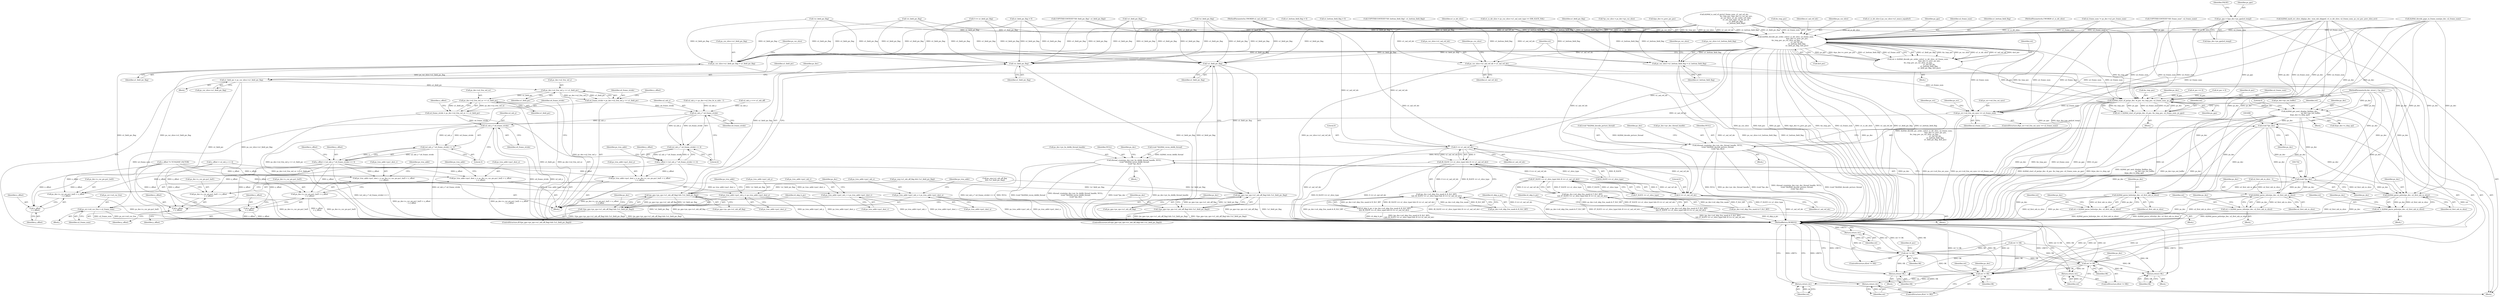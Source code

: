 digraph "0_Android_0b23c81c3dd9ec38f7e6806a3955fed1925541a0_2@array" {
"1000422" [label="(Call,ps_pps = &ps_dec->ps_pps[u4_temp])"];
"1001401" [label="(Call,ih264d_decode_pic_order_cnt(u1_is_idr_slice, u2_frame_num,\n                                           &ps_dec->s_prev_pic_poc,\n &s_tmp_poc, ps_cur_slice, ps_pps,\n                                          u1_nal_ref_idc,\n                                          u1_bottom_field_flag,\n                                          u1_field_pic_flag, &i4_poc))"];
"1001399" [label="(Call,ret = ih264d_decode_pic_order_cnt(u1_is_idr_slice, u2_frame_num,\n                                           &ps_dec->s_prev_pic_poc,\n &s_tmp_poc, ps_cur_slice, ps_pps,\n                                          u1_nal_ref_idc,\n                                          u1_bottom_field_flag,\n                                          u1_field_pic_flag, &i4_poc))"];
"1001418" [label="(Call,ret != OK)"];
"1001421" [label="(Return,return ret;)"];
"1001631" [label="(Call,ret != OK)"];
"1001634" [label="(Return,return ret;)"];
"1001882" [label="(Return,return OK;)"];
"1001899" [label="(Return,return OK;)"];
"1002527" [label="(Call,ret != OK)"];
"1002530" [label="(Return,return ret;)"];
"1002587" [label="(Return,return ret;)"];
"1001489" [label="(Call,ps_cur_slice->u1_field_pic_flag = u1_field_pic_flag)"];
"1001933" [label="(Call,u1_field_pic = ps_cur_slice->u1_field_pic_flag)"];
"1001994" [label="(Call,ps_dec->u2_frm_wd_y << u1_field_pic)"];
"1001992" [label="(Call,u4_frame_stride = ps_dec->u2_frm_wd_y << u1_field_pic)"];
"1002007" [label="(Call,u2_mb_y * u4_frame_stride)"];
"1002006" [label="(Call,(u2_mb_y * u4_frame_stride) << 4)"];
"1002004" [label="(Call,y_offset = (u2_mb_y * u4_frame_stride) << 4)"];
"1002011" [label="(Call,ps_trns_addr->pu1_dest_y = ps_dec->s_cur_pic.pu1_buf1 + x_offset\n + y_offset)"];
"1002070" [label="(Call,ps_trns_addr->pu1_mb_y = ps_trns_addr->pu1_dest_y)"];
"1002015" [label="(Call,ps_dec->s_cur_pic.pu1_buf1 + x_offset\n + y_offset)"];
"1002021" [label="(Call,x_offset\n + y_offset)"];
"1002037" [label="(Call,u2_mb_y * u4_frame_stride)"];
"1002036" [label="(Call,(u2_mb_y * u4_frame_stride) << 3)"];
"1002034" [label="(Call,y_offset = (u2_mb_y * u4_frame_stride) << 3)"];
"1002044" [label="(Call,ps_trns_addr->pu1_dest_u = ps_dec->s_cur_pic.pu1_buf2 + x_offset\n + y_offset)"];
"1002077" [label="(Call,ps_trns_addr->pu1_mb_u = ps_trns_addr->pu1_dest_u)"];
"1002048" [label="(Call,ps_dec->s_cur_pic.pu1_buf2 + x_offset\n + y_offset)"];
"1002054" [label="(Call,x_offset\n + y_offset)"];
"1002057" [label="(Call,ps_trns_addr->pu1_dest_v = ps_dec->s_cur_pic.pu1_buf3 + x_offset\n + y_offset)"];
"1002084" [label="(Call,ps_trns_addr->pu1_mb_v = ps_trns_addr->pu1_dest_v)"];
"1002061" [label="(Call,ps_dec->s_cur_pic.pu1_buf3 + x_offset\n + y_offset)"];
"1002067" [label="(Call,x_offset\n + y_offset)"];
"1002026" [label="(Call,ps_dec->u2_frm_wd_uv << u1_field_pic)"];
"1002024" [label="(Call,u4_frame_stride = ps_dec->u2_frm_wd_uv << u1_field_pic)"];
"1001494" [label="(Call,ps_cur_slice->u1_bottom_field_flag = u1_bottom_field_flag)"];
"1001521" [label="(Call,ps_cur_slice->u1_nal_ref_idc = u1_nal_ref_idc)"];
"1001587" [label="(Call,!u1_field_pic_flag)"];
"1001581" [label="(Call,(ps_pps->ps_sps->u1_mb_aff_flag) && (!u1_field_pic_flag))"];
"1001580" [label="(Call,!((ps_pps->ps_sps->u1_mb_aff_flag) && (!u1_field_pic_flag)))"];
"1001604" [label="(Call,!u1_field_pic_flag)"];
"1001598" [label="(Call,(ps_pps->ps_sps->u1_mb_aff_flag) && (!u1_field_pic_flag))"];
"1001597" [label="(Call,!((ps_pps->ps_sps->u1_mb_aff_flag) && (!u1_field_pic_flag)))"];
"1001623" [label="(Call,ih264d_start_of_pic(ps_dec, i4_poc, &s_tmp_poc, u2_frame_num, ps_pps))"];
"1001621" [label="(Call,ret = ih264d_start_of_pic(ps_dec, i4_poc, &s_tmp_poc, u2_frame_num, ps_pps))"];
"1001642" [label="(Call,ih264d_get_next_display_field(ps_dec,\n                                          ps_dec->ps_out_buffer,\n &(ps_dec->s_disp_op)))"];
"1001697" [label="(Call,(void *)ps_dec)"];
"1001689" [label="(Call,ithread_create(ps_dec->pv_dec_thread_handle, NULL,\n (void *)ih264d_decode_picture_thread,\n (void *)ps_dec))"];
"1001733" [label="(Call,ithread_create(ps_dec->pv_bs_deblk_thread_handle, NULL,\n (void *)ih264d_recon_deblk_thread,\n (void *)ps_dec))"];
"1001741" [label="(Call,(void *)ps_dec)"];
"1002431" [label="(Call,ih264d_parse_islice(ps_dec, u2_first_mb_in_slice))"];
"1002429" [label="(Call,ret = ih264d_parse_islice(ps_dec, u2_first_mb_in_slice))"];
"1002466" [label="(Call,ih264d_parse_pslice(ps_dec, u2_first_mb_in_slice))"];
"1002464" [label="(Call,ret = ih264d_parse_pslice(ps_dec, u2_first_mb_in_slice))"];
"1002500" [label="(Call,ih264d_parse_bslice(ps_dec, u2_first_mb_in_slice))"];
"1002498" [label="(Call,ret = ih264d_parse_bslice(ps_dec, u2_first_mb_in_slice))"];
"1001813" [label="(Call,ps_err->u4_frm_sei_sync == u2_frame_num)"];
"1001829" [label="(Call,ps_err->u4_cur_frm = u2_frame_num)"];
"1001849" [label="(Call,0 == u1_nal_ref_idc)"];
"1001845" [label="(Call,(B_SLICE == u1_slice_type) && (0 == u1_nal_ref_idc))"];
"1001839" [label="(Call,(ps_dec->u4_skip_frm_mask & B_SLC_BIT)\n && (B_SLICE == u1_slice_type) && (0 == u1_nal_ref_idc))"];
"1001837" [label="(Call,i4_skip_b_pic = (ps_dec->u4_skip_frm_mask & B_SLC_BIT)\n && (B_SLICE == u1_slice_type) && (0 == u1_nal_ref_idc))"];
"1001860" [label="(Call,(P_SLICE == u1_slice_type) && (0 == u1_nal_ref_idc))"];
"1001854" [label="(Call,(ps_dec->u4_skip_frm_mask & P_SLC_BIT)\n && (P_SLICE == u1_slice_type) && (0 == u1_nal_ref_idc))"];
"1001852" [label="(Call,i4_skip_p_pic = (ps_dec->u4_skip_frm_mask & P_SLC_BIT)\n && (P_SLICE == u1_slice_type) && (0 == u1_nal_ref_idc))"];
"1001864" [label="(Call,0 == u1_nal_ref_idc)"];
"1001813" [label="(Call,ps_err->u4_frm_sei_sync == u2_frame_num)"];
"1001982" [label="(Call,u2_mb_y > ps_dec->u2_frm_ht_in_mbs - 1)"];
"1001632" [label="(Identifier,ret)"];
"1001408" [label="(Call,&s_tmp_poc)"];
"1002062" [label="(Call,ps_dec->s_cur_pic.pu1_buf3)"];
"1002010" [label="(Literal,4)"];
"1001734" [label="(Call,ps_dec->pv_bs_deblk_thread_handle)"];
"1001604" [label="(Call,!u1_field_pic_flag)"];
"1001737" [label="(Identifier,NULL)"];
"1001412" [label="(Identifier,u1_nal_ref_idc)"];
"1001496" [label="(Identifier,ps_cur_slice)"];
"1001598" [label="(Call,(ps_pps->ps_sps->u1_mb_aff_flag) && (!u1_field_pic_flag))"];
"1001998" [label="(Identifier,u1_field_pic)"];
"1000464" [label="(Call,COPYTHECONTEXT(\"SH: frame_num\", u2_frame_num))"];
"1001933" [label="(Call,u1_field_pic = ps_cur_slice->u1_field_pic_flag)"];
"1001845" [label="(Call,(B_SLICE == u1_slice_type) && (0 == u1_nal_ref_idc))"];
"1002466" [label="(Call,ih264d_parse_pslice(ps_dec, u2_first_mb_in_slice))"];
"1002588" [label="(Identifier,ret)"];
"1002464" [label="(Call,ret = ih264d_parse_pslice(ps_dec, u2_first_mb_in_slice))"];
"1002526" [label="(ControlStructure,if(ret != OK))"];
"1002085" [label="(Call,ps_trns_addr->pu1_mb_v)"];
"1002027" [label="(Call,ps_dec->u2_frm_wd_uv)"];
"1001587" [label="(Call,!u1_field_pic_flag)"];
"1002094" [label="(Identifier,ps_dec)"];
"1001421" [label="(Return,return ret;)"];
"1000628" [label="(Call,COPYTHECONTEXT(\"SH: field_pic_flag\", u1_field_pic_flag))"];
"1001886" [label="(Block,)"];
"1002529" [label="(Identifier,OK)"];
"1001410" [label="(Identifier,ps_cur_slice)"];
"1001866" [label="(Identifier,u1_nal_ref_idc)"];
"1001089" [label="(Call,ps_seq->u1_mb_aff_flag\n && (!u1_field_pic_flag))"];
"1002068" [label="(Identifier,x_offset)"];
"1000176" [label="(Call,i4_poc = 0)"];
"1002421" [label="(Block,)"];
"1002471" [label="(Identifier,ps_dec)"];
"1001690" [label="(Call,ps_dec->pv_dec_thread_handle)"];
"1001830" [label="(Call,ps_err->u4_cur_frm)"];
"1001972" [label="(Call,u2_mb_y <<= u1_mb_aff)"];
"1001883" [label="(Identifier,OK)"];
"1002045" [label="(Call,ps_trns_addr->pu1_dest_u)"];
"1002049" [label="(Call,ps_dec->s_cur_pic.pu1_buf2)"];
"1001629" [label="(Identifier,ps_pps)"];
"1002264" [label="(Call,u2_first_mb_in_slice - 1)"];
"1002009" [label="(Identifier,u4_frame_stride)"];
"1000895" [label="(Call,ih264d_is_end_of_pic(u2_frame_num, u1_nal_ref_idc,\n                                             &s_tmp_poc, &ps_dec->s_cur_pic_poc,\n                                            ps_cur_slice, u1_pic_order_cnt_type,\n                                            u1_nal_unit_type, u4_idr_pic_id,\n                                            u1_field_pic_flag,\n                                            u1_bottom_field_flag))"];
"1001865" [label="(Literal,0)"];
"1001623" [label="(Call,ih264d_start_of_pic(ps_dec, i4_poc, &s_tmp_poc, u2_frame_num, ps_pps))"];
"1000158" [label="(Block,)"];
"1001864" [label="(Call,0 == u1_nal_ref_idc)"];
"1001588" [label="(Identifier,u1_field_pic_flag)"];
"1001625" [label="(Identifier,i4_poc)"];
"1002067" [label="(Call,x_offset\n + y_offset)"];
"1001831" [label="(Identifier,ps_err)"];
"1002039" [label="(Identifier,u4_frame_stride)"];
"1001596" [label="(ControlStructure,if(!((ps_pps->ps_sps->u1_mb_aff_flag) && (!u1_field_pic_flag))))"];
"1000926" [label="(Call,!u1_field_pic_flag)"];
"1002528" [label="(Identifier,ret)"];
"1001853" [label="(Identifier,i4_skip_p_pic)"];
"1001641" [label="(Block,)"];
"1001415" [label="(Call,&i4_poc)"];
"1002026" [label="(Call,ps_dec->u2_frm_wd_uv << u1_field_pic)"];
"1002431" [label="(Call,ih264d_parse_islice(ps_dec, u2_first_mb_in_slice))"];
"1001840" [label="(Call,ps_dec->u4_skip_frm_mask & B_SLC_BIT)"];
"1002502" [label="(Identifier,u2_first_mb_in_slice)"];
"1001995" [label="(Call,ps_dec->u2_frm_wd_y)"];
"1001854" [label="(Call,(ps_dec->u4_skip_frm_mask & P_SLC_BIT)\n && (P_SLICE == u1_slice_type) && (0 == u1_nal_ref_idc))"];
"1001093" [label="(Call,!u1_field_pic_flag)"];
"1000517" [label="(Call,u1_is_idr_slice || ps_cur_slice->u1_mmco_equalto5)"];
"1002498" [label="(Call,ret = ih264d_parse_bslice(ps_dec, u2_first_mb_in_slice))"];
"1001860" [label="(Call,(P_SLICE == u1_slice_type) && (0 == u1_nal_ref_idc))"];
"1001490" [label="(Call,ps_cur_slice->u1_field_pic_flag)"];
"1002501" [label="(Identifier,ps_dec)"];
"1001597" [label="(Call,!((ps_pps->ps_sps->u1_mb_aff_flag) && (!u1_field_pic_flag)))"];
"1002086" [label="(Identifier,ps_trns_addr)"];
"1001528" [label="(Identifier,ps_cur_slice)"];
"1002527" [label="(Call,ret != OK)"];
"1001581" [label="(Call,(ps_pps->ps_sps->u1_mb_aff_flag) && (!u1_field_pic_flag))"];
"1001746" [label="(Identifier,ps_dec)"];
"1002011" [label="(Call,ps_trns_addr->pu1_dest_y = ps_dec->s_cur_pic.pu1_buf1 + x_offset\n + y_offset)"];
"1001522" [label="(Call,ps_cur_slice->u1_nal_ref_idc)"];
"1001425" [label="(Identifier,i4_poc)"];
"1002016" [label="(Call,ps_dec->s_cur_pic.pu1_buf1)"];
"1001638" [label="(Identifier,ps_dec)"];
"1002013" [label="(Identifier,ps_trns_addr)"];
"1001247" [label="(Call,ret != OK)"];
"1002007" [label="(Call,u2_mb_y * u4_frame_stride)"];
"1002038" [label="(Identifier,u2_mb_y)"];
"1002023" [label="(Identifier,y_offset)"];
"1001743" [label="(Identifier,ps_dec)"];
"1002534" [label="(Identifier,ps_dec)"];
"1002022" [label="(Identifier,x_offset)"];
"1001994" [label="(Call,ps_dec->u2_frm_wd_y << u1_field_pic)"];
"1001582" [label="(Call,ps_pps->ps_sps->u1_mb_aff_flag)"];
"1001495" [label="(Call,ps_cur_slice->u1_bottom_field_flag)"];
"1002433" [label="(Identifier,u2_first_mb_in_slice)"];
"1002084" [label="(Call,ps_trns_addr->pu1_mb_v = ps_trns_addr->pu1_dest_v)"];
"1001608" [label="(Identifier,ps_dec)"];
"1002021" [label="(Call,x_offset\n + y_offset)"];
"1000422" [label="(Call,ps_pps = &ps_dec->ps_pps[u4_temp])"];
"1001613" [label="(Identifier,ps_dec)"];
"1001494" [label="(Call,ps_cur_slice->u1_bottom_field_flag = u1_bottom_field_flag)"];
"1000432" [label="(Identifier,FALSE)"];
"1002079" [label="(Identifier,ps_trns_addr)"];
"1002024" [label="(Call,u4_frame_stride = ps_dec->u2_frm_wd_uv << u1_field_pic)"];
"1002056" [label="(Identifier,y_offset)"];
"1002467" [label="(Identifier,ps_dec)"];
"1002587" [label="(Return,return ret;)"];
"1002005" [label="(Identifier,y_offset)"];
"1002055" [label="(Identifier,x_offset)"];
"1001899" [label="(Return,return OK;)"];
"1001693" [label="(Identifier,NULL)"];
"1001851" [label="(Identifier,u1_nal_ref_idc)"];
"1001738" [label="(Call,(void *)ih264d_recon_deblk_thread)"];
"1001833" [label="(Identifier,u2_frame_num)"];
"1001934" [label="(Identifier,u1_field_pic)"];
"1001498" [label="(Identifier,u1_bottom_field_flag)"];
"1002430" [label="(Identifier,ret)"];
"1001992" [label="(Call,u4_frame_stride = ps_dec->u2_frm_wd_y << u1_field_pic)"];
"1000940" [label="(Call,u2_frame_num != ps_dec->u2_prv_frame_num)"];
"1001411" [label="(Identifier,ps_pps)"];
"1000682" [label="(Call,0 == u1_field_pic_flag)"];
"1002071" [label="(Call,ps_trns_addr->pu1_mb_y)"];
"1001489" [label="(Call,ps_cur_slice->u1_field_pic_flag = u1_field_pic_flag)"];
"1001620" [label="(Block,)"];
"1001945" [label="(Identifier,ps_dec)"];
"1001398" [label="(Block,)"];
"1001850" [label="(Literal,0)"];
"1002081" [label="(Call,ps_trns_addr->pu1_dest_u)"];
"1001900" [label="(Identifier,OK)"];
"1001694" [label="(Call,(void *)ih264d_decode_picture_thread)"];
"1002025" [label="(Identifier,u4_frame_stride)"];
"1001521" [label="(Call,ps_cur_slice->u1_nal_ref_idc = u1_nal_ref_idc)"];
"1001882" [label="(Return,return OK;)"];
"1001418" [label="(Call,ret != OK)"];
"1001622" [label="(Identifier,ret)"];
"1002037" [label="(Call,u2_mb_y * u4_frame_stride)"];
"1002000" [label="(Identifier,x_offset)"];
"1000835" [label="(Call,!u1_field_pic_flag)"];
"1002032" [label="(Identifier,x_offset)"];
"1002004" [label="(Call,y_offset = (u2_mb_y * u4_frame_stride) << 4)"];
"1002070" [label="(Call,ps_trns_addr->pu1_mb_y = ps_trns_addr->pu1_dest_y)"];
"1001855" [label="(Call,ps_dec->u4_skip_frm_mask & P_SLC_BIT)"];
"1001702" [label="(Identifier,ps_dec)"];
"1001938" [label="(Block,)"];
"1001419" [label="(Identifier,ret)"];
"1000631" [label="(Call,u1_bottom_field_flag = 0)"];
"1002465" [label="(Identifier,ret)"];
"1001628" [label="(Identifier,u2_frame_num)"];
"1001642" [label="(Call,ih264d_get_next_display_field(ps_dec,\n                                          ps_dec->ps_out_buffer,\n &(ps_dec->s_disp_op)))"];
"1001525" [label="(Identifier,u1_nal_ref_idc)"];
"1002044" [label="(Call,ps_trns_addr->pu1_dest_u = ps_dec->s_cur_pic.pu1_buf2 + x_offset\n + y_offset)"];
"1001401" [label="(Call,ih264d_decode_pic_order_cnt(u1_is_idr_slice, u2_frame_num,\n                                           &ps_dec->s_prev_pic_poc,\n &s_tmp_poc, ps_cur_slice, ps_pps,\n                                          u1_nal_ref_idc,\n                                          u1_bottom_field_flag,\n                                          u1_field_pic_flag, &i4_poc))"];
"1002042" [label="(Identifier,x_offset)"];
"1001403" [label="(Identifier,u2_frame_num)"];
"1002036" [label="(Call,(u2_mb_y * u4_frame_stride) << 3)"];
"1001805" [label="(Block,)"];
"1001635" [label="(Identifier,ret)"];
"1002054" [label="(Call,x_offset\n + y_offset)"];
"1002490" [label="(Block,)"];
"1001834" [label="(Block,)"];
"1000156" [label="(MethodParameterIn,UWORD8 u1_nal_ref_idc)"];
"1001626" [label="(Call,&s_tmp_poc)"];
"1001624" [label="(Identifier,ps_dec)"];
"1001869" [label="(Block,)"];
"1001644" [label="(Call,ps_dec->ps_out_buffer)"];
"1001501" [label="(Identifier,ps_cur_slice)"];
"1001633" [label="(Identifier,OK)"];
"1000922" [label="(Call,ps_seq->u1_mb_aff_flag && (!u1_field_pic_flag))"];
"1001829" [label="(Call,ps_err->u4_cur_frm = u2_frame_num)"];
"1002006" [label="(Call,(u2_mb_y * u4_frame_stride) << 4)"];
"1002035" [label="(Identifier,y_offset)"];
"1001422" [label="(Identifier,ret)"];
"1001580" [label="(Call,!((ps_pps->ps_sps->u1_mb_aff_flag) && (!u1_field_pic_flag)))"];
"1001605" [label="(Identifier,u1_field_pic_flag)"];
"1002505" [label="(Identifier,ps_dec)"];
"1001993" [label="(Identifier,u4_frame_stride)"];
"1002500" [label="(Call,ih264d_parse_bslice(ps_dec, u2_first_mb_in_slice))"];
"1001643" [label="(Identifier,ps_dec)"];
"1001634" [label="(Return,return ret;)"];
"1001727" [label="(Block,)"];
"1001868" [label="(Identifier,i4_skip_b_pic)"];
"1002078" [label="(Call,ps_trns_addr->pu1_mb_u)"];
"1000423" [label="(Identifier,ps_pps)"];
"1001413" [label="(Identifier,u1_bottom_field_flag)"];
"1000155" [label="(MethodParameterIn,UWORD8 u1_is_idr_slice)"];
"1001689" [label="(Call,ithread_create(ps_dec->pv_dec_thread_handle, NULL,\n (void *)ih264d_decode_picture_thread,\n (void *)ps_dec))"];
"1001402" [label="(Identifier,u1_is_idr_slice)"];
"1002058" [label="(Call,ps_trns_addr->pu1_dest_v)"];
"1002069" [label="(Identifier,y_offset)"];
"1002429" [label="(Call,ret = ih264d_parse_islice(ps_dec, u2_first_mb_in_slice))"];
"1001999" [label="(Call,x_offset = u2_mb_x << 4)"];
"1002531" [label="(Identifier,ret)"];
"1002057" [label="(Call,ps_trns_addr->pu1_dest_v = ps_dec->s_cur_pic.pu1_buf3 + x_offset\n + y_offset)"];
"1001837" [label="(Call,i4_skip_b_pic = (ps_dec->u4_skip_frm_mask & B_SLC_BIT)\n && (B_SLICE == u1_slice_type) && (0 == u1_nal_ref_idc))"];
"1001161" [label="(Call,ih264d_mark_err_slice_skip(ps_dec, num_mb_skipped, u1_is_idr_slice, u2_frame_num, ps_cur_poc, prev_slice_err))"];
"1002499" [label="(Identifier,ret)"];
"1001420" [label="(Identifier,OK)"];
"1001013" [label="(Call,u1_is_idr_slice = ps_cur_slice->u1_nal_unit_type == IDR_SLICE_NAL)"];
"1002589" [label="(MethodReturn,WORD32)"];
"1001621" [label="(Call,ret = ih264d_start_of_pic(ps_dec, i4_poc, &s_tmp_poc, u2_frame_num, ps_pps))"];
"1001647" [label="(Call,&(ps_dec->s_disp_op))"];
"1001400" [label="(Identifier,ret)"];
"1000648" [label="(Call,COPYTHECONTEXT(\"SH: bottom_field_flag\", u1_bottom_field_flag))"];
"1001414" [label="(Identifier,u1_field_pic_flag)"];
"1002061" [label="(Call,ps_dec->s_cur_pic.pu1_buf3 + x_offset\n + y_offset)"];
"1002012" [label="(Call,ps_trns_addr->pu1_dest_y)"];
"1001699" [label="(Identifier,ps_dec)"];
"1001631" [label="(Call,ret != OK)"];
"1001653" [label="(Literal,0)"];
"1002034" [label="(Call,y_offset = (u2_mb_y * u4_frame_stride) << 3)"];
"1001838" [label="(Identifier,i4_skip_b_pic)"];
"1000775" [label="(Call,!u1_field_pic_flag)"];
"1001935" [label="(Call,ps_cur_slice->u1_field_pic_flag)"];
"1000157" [label="(MethodParameterIn,dec_struct_t *ps_dec)"];
"1002432" [label="(Identifier,ps_dec)"];
"1001821" [label="(Identifier,ps_err)"];
"1001861" [label="(Call,P_SLICE == u1_slice_type)"];
"1002468" [label="(Identifier,u2_first_mb_in_slice)"];
"1001435" [label="(Call,i4_poc == 0)"];
"1002088" [label="(Call,ps_trns_addr->pu1_dest_v)"];
"1001493" [label="(Identifier,u1_field_pic_flag)"];
"1002059" [label="(Identifier,ps_trns_addr)"];
"1000534" [label="(Call,ih264d_decode_gaps_in_frame_num(ps_dec, u2_frame_num))"];
"1001599" [label="(Call,ps_pps->ps_sps->u1_mb_aff_flag)"];
"1001733" [label="(Call,ithread_create(ps_dec->pv_bs_deblk_thread_handle, NULL,\n (void *)ih264d_recon_deblk_thread,\n (void *)ps_dec))"];
"1000662" [label="(Call,u1_field_pic_flag = 0)"];
"1001591" [label="(Identifier,ps_dec)"];
"1000424" [label="(Call,&ps_dec->ps_pps[u4_temp])"];
"1001630" [label="(ControlStructure,if(ret != OK))"];
"1001812" [label="(ControlStructure,if(ps_err->u4_frm_sei_sync == u2_frame_num))"];
"1000168" [label="(Call,*ps_cur_slice = ps_dec->ps_cur_slice)"];
"1002041" [label="(Call,x_offset *= YUV420SP_FACTOR)"];
"1002048" [label="(Call,ps_dec->s_cur_pic.pu1_buf2 + x_offset\n + y_offset)"];
"1001919" [label="(Block,)"];
"1002074" [label="(Call,ps_trns_addr->pu1_dest_y)"];
"1002030" [label="(Identifier,u1_field_pic)"];
"1002456" [label="(Block,)"];
"1001741" [label="(Call,(void *)ps_dec)"];
"1002015" [label="(Call,ps_dec->s_cur_pic.pu1_buf1 + x_offset\n + y_offset)"];
"1000665" [label="(Call,u1_bottom_field_flag = 0)"];
"1002072" [label="(Identifier,ps_trns_addr)"];
"1002008" [label="(Identifier,u2_mb_y)"];
"1001697" [label="(Call,(void *)ps_dec)"];
"1001852" [label="(Call,i4_skip_p_pic = (ps_dec->u4_skip_frm_mask & P_SLC_BIT)\n && (P_SLICE == u1_slice_type) && (0 == u1_nal_ref_idc))"];
"1001814" [label="(Call,ps_err->u4_frm_sei_sync)"];
"1002040" [label="(Literal,3)"];
"1001849" [label="(Call,0 == u1_nal_ref_idc)"];
"1002438" [label="(Identifier,ps_dec)"];
"1001817" [label="(Identifier,u2_frame_num)"];
"1001399" [label="(Call,ret = ih264d_decode_pic_order_cnt(u1_is_idr_slice, u2_frame_num,\n                                           &ps_dec->s_prev_pic_poc,\n &s_tmp_poc, ps_cur_slice, ps_pps,\n                                          u1_nal_ref_idc,\n                                          u1_bottom_field_flag,\n                                          u1_field_pic_flag, &i4_poc))"];
"1001839" [label="(Call,(ps_dec->u4_skip_frm_mask & B_SLC_BIT)\n && (B_SLICE == u1_slice_type) && (0 == u1_nal_ref_idc))"];
"1001417" [label="(ControlStructure,if(ret != OK))"];
"1001688" [label="(Block,)"];
"1002530" [label="(Return,return ret;)"];
"1001404" [label="(Call,&ps_dec->s_prev_pic_poc)"];
"1002077" [label="(Call,ps_trns_addr->pu1_mb_u = ps_trns_addr->pu1_dest_u)"];
"1001579" [label="(ControlStructure,if(!((ps_pps->ps_sps->u1_mb_aff_flag) && (!u1_field_pic_flag))))"];
"1001846" [label="(Call,B_SLICE == u1_slice_type)"];
"1000422" -> "1000158"  [label="AST: "];
"1000422" -> "1000424"  [label="CFG: "];
"1000423" -> "1000422"  [label="AST: "];
"1000424" -> "1000422"  [label="AST: "];
"1000432" -> "1000422"  [label="CFG: "];
"1000422" -> "1002589"  [label="DDG: ps_pps"];
"1000422" -> "1002589"  [label="DDG: &ps_dec->ps_pps[u4_temp]"];
"1000422" -> "1001401"  [label="DDG: ps_pps"];
"1000422" -> "1001623"  [label="DDG: ps_pps"];
"1001401" -> "1001399"  [label="AST: "];
"1001401" -> "1001415"  [label="CFG: "];
"1001402" -> "1001401"  [label="AST: "];
"1001403" -> "1001401"  [label="AST: "];
"1001404" -> "1001401"  [label="AST: "];
"1001408" -> "1001401"  [label="AST: "];
"1001410" -> "1001401"  [label="AST: "];
"1001411" -> "1001401"  [label="AST: "];
"1001412" -> "1001401"  [label="AST: "];
"1001413" -> "1001401"  [label="AST: "];
"1001414" -> "1001401"  [label="AST: "];
"1001415" -> "1001401"  [label="AST: "];
"1001399" -> "1001401"  [label="CFG: "];
"1001401" -> "1002589"  [label="DDG: ps_cur_slice"];
"1001401" -> "1002589"  [label="DDG: &i4_poc"];
"1001401" -> "1002589"  [label="DDG: ps_pps"];
"1001401" -> "1002589"  [label="DDG: &ps_dec->s_prev_pic_poc"];
"1001401" -> "1002589"  [label="DDG: &s_tmp_poc"];
"1001401" -> "1002589"  [label="DDG: u2_frame_num"];
"1001401" -> "1002589"  [label="DDG: u1_is_idr_slice"];
"1001401" -> "1002589"  [label="DDG: u1_nal_ref_idc"];
"1001401" -> "1002589"  [label="DDG: u1_field_pic_flag"];
"1001401" -> "1002589"  [label="DDG: u1_bottom_field_flag"];
"1001401" -> "1001399"  [label="DDG: u1_field_pic_flag"];
"1001401" -> "1001399"  [label="DDG: &s_tmp_poc"];
"1001401" -> "1001399"  [label="DDG: ps_cur_slice"];
"1001401" -> "1001399"  [label="DDG: u1_is_idr_slice"];
"1001401" -> "1001399"  [label="DDG: u1_nal_ref_idc"];
"1001401" -> "1001399"  [label="DDG: &i4_poc"];
"1001401" -> "1001399"  [label="DDG: ps_pps"];
"1001401" -> "1001399"  [label="DDG: &ps_dec->s_prev_pic_poc"];
"1001401" -> "1001399"  [label="DDG: u1_bottom_field_flag"];
"1001401" -> "1001399"  [label="DDG: u2_frame_num"];
"1001161" -> "1001401"  [label="DDG: u1_is_idr_slice"];
"1001161" -> "1001401"  [label="DDG: u2_frame_num"];
"1000517" -> "1001401"  [label="DDG: u1_is_idr_slice"];
"1001013" -> "1001401"  [label="DDG: u1_is_idr_slice"];
"1000155" -> "1001401"  [label="DDG: u1_is_idr_slice"];
"1000940" -> "1001401"  [label="DDG: u2_frame_num"];
"1000534" -> "1001401"  [label="DDG: u2_frame_num"];
"1000895" -> "1001401"  [label="DDG: u2_frame_num"];
"1000895" -> "1001401"  [label="DDG: &s_tmp_poc"];
"1000895" -> "1001401"  [label="DDG: ps_cur_slice"];
"1000895" -> "1001401"  [label="DDG: u1_nal_ref_idc"];
"1000895" -> "1001401"  [label="DDG: u1_bottom_field_flag"];
"1000895" -> "1001401"  [label="DDG: u1_field_pic_flag"];
"1000464" -> "1001401"  [label="DDG: u2_frame_num"];
"1000168" -> "1001401"  [label="DDG: ps_cur_slice"];
"1000156" -> "1001401"  [label="DDG: u1_nal_ref_idc"];
"1000648" -> "1001401"  [label="DDG: u1_bottom_field_flag"];
"1000631" -> "1001401"  [label="DDG: u1_bottom_field_flag"];
"1000665" -> "1001401"  [label="DDG: u1_bottom_field_flag"];
"1000628" -> "1001401"  [label="DDG: u1_field_pic_flag"];
"1000775" -> "1001401"  [label="DDG: u1_field_pic_flag"];
"1001093" -> "1001401"  [label="DDG: u1_field_pic_flag"];
"1000835" -> "1001401"  [label="DDG: u1_field_pic_flag"];
"1000682" -> "1001401"  [label="DDG: u1_field_pic_flag"];
"1000662" -> "1001401"  [label="DDG: u1_field_pic_flag"];
"1000926" -> "1001401"  [label="DDG: u1_field_pic_flag"];
"1001401" -> "1001489"  [label="DDG: u1_field_pic_flag"];
"1001401" -> "1001494"  [label="DDG: u1_bottom_field_flag"];
"1001401" -> "1001521"  [label="DDG: u1_nal_ref_idc"];
"1001401" -> "1001587"  [label="DDG: u1_field_pic_flag"];
"1001401" -> "1001604"  [label="DDG: u1_field_pic_flag"];
"1001401" -> "1001623"  [label="DDG: &s_tmp_poc"];
"1001401" -> "1001623"  [label="DDG: u2_frame_num"];
"1001401" -> "1001623"  [label="DDG: ps_pps"];
"1001401" -> "1001813"  [label="DDG: u2_frame_num"];
"1001401" -> "1001849"  [label="DDG: u1_nal_ref_idc"];
"1001401" -> "1001864"  [label="DDG: u1_nal_ref_idc"];
"1001399" -> "1001398"  [label="AST: "];
"1001400" -> "1001399"  [label="AST: "];
"1001419" -> "1001399"  [label="CFG: "];
"1001399" -> "1002589"  [label="DDG: ih264d_decode_pic_order_cnt(u1_is_idr_slice, u2_frame_num,\n                                           &ps_dec->s_prev_pic_poc,\n &s_tmp_poc, ps_cur_slice, ps_pps,\n                                          u1_nal_ref_idc,\n                                          u1_bottom_field_flag,\n                                          u1_field_pic_flag, &i4_poc)"];
"1001399" -> "1001418"  [label="DDG: ret"];
"1001418" -> "1001417"  [label="AST: "];
"1001418" -> "1001420"  [label="CFG: "];
"1001419" -> "1001418"  [label="AST: "];
"1001420" -> "1001418"  [label="AST: "];
"1001422" -> "1001418"  [label="CFG: "];
"1001425" -> "1001418"  [label="CFG: "];
"1001418" -> "1002589"  [label="DDG: ret"];
"1001418" -> "1002589"  [label="DDG: ret != OK"];
"1001418" -> "1002589"  [label="DDG: OK"];
"1001247" -> "1001418"  [label="DDG: OK"];
"1001418" -> "1001421"  [label="DDG: ret"];
"1001418" -> "1001631"  [label="DDG: OK"];
"1001418" -> "1001882"  [label="DDG: OK"];
"1001418" -> "1001899"  [label="DDG: OK"];
"1001418" -> "1002527"  [label="DDG: OK"];
"1001421" -> "1001417"  [label="AST: "];
"1001421" -> "1001422"  [label="CFG: "];
"1001422" -> "1001421"  [label="AST: "];
"1002589" -> "1001421"  [label="CFG: "];
"1001421" -> "1002589"  [label="DDG: <RET>"];
"1001422" -> "1001421"  [label="DDG: ret"];
"1001631" -> "1001630"  [label="AST: "];
"1001631" -> "1001633"  [label="CFG: "];
"1001632" -> "1001631"  [label="AST: "];
"1001633" -> "1001631"  [label="AST: "];
"1001635" -> "1001631"  [label="CFG: "];
"1001638" -> "1001631"  [label="CFG: "];
"1001631" -> "1002589"  [label="DDG: ret != OK"];
"1001631" -> "1002589"  [label="DDG: OK"];
"1001631" -> "1002589"  [label="DDG: ret"];
"1001621" -> "1001631"  [label="DDG: ret"];
"1001247" -> "1001631"  [label="DDG: OK"];
"1001631" -> "1001634"  [label="DDG: ret"];
"1001631" -> "1001882"  [label="DDG: OK"];
"1001631" -> "1001899"  [label="DDG: OK"];
"1001631" -> "1002527"  [label="DDG: OK"];
"1001634" -> "1001630"  [label="AST: "];
"1001634" -> "1001635"  [label="CFG: "];
"1001635" -> "1001634"  [label="AST: "];
"1002589" -> "1001634"  [label="CFG: "];
"1001634" -> "1002589"  [label="DDG: <RET>"];
"1001635" -> "1001634"  [label="DDG: ret"];
"1001882" -> "1001869"  [label="AST: "];
"1001882" -> "1001883"  [label="CFG: "];
"1001883" -> "1001882"  [label="AST: "];
"1002589" -> "1001882"  [label="CFG: "];
"1001882" -> "1002589"  [label="DDG: <RET>"];
"1001883" -> "1001882"  [label="DDG: OK"];
"1001247" -> "1001882"  [label="DDG: OK"];
"1001899" -> "1001886"  [label="AST: "];
"1001899" -> "1001900"  [label="CFG: "];
"1001900" -> "1001899"  [label="AST: "];
"1002589" -> "1001899"  [label="CFG: "];
"1001899" -> "1002589"  [label="DDG: <RET>"];
"1001900" -> "1001899"  [label="DDG: OK"];
"1001247" -> "1001899"  [label="DDG: OK"];
"1002527" -> "1002526"  [label="AST: "];
"1002527" -> "1002529"  [label="CFG: "];
"1002528" -> "1002527"  [label="AST: "];
"1002529" -> "1002527"  [label="AST: "];
"1002531" -> "1002527"  [label="CFG: "];
"1002534" -> "1002527"  [label="CFG: "];
"1002527" -> "1002589"  [label="DDG: ret != OK"];
"1002527" -> "1002589"  [label="DDG: OK"];
"1002527" -> "1002589"  [label="DDG: ret"];
"1002498" -> "1002527"  [label="DDG: ret"];
"1002429" -> "1002527"  [label="DDG: ret"];
"1002464" -> "1002527"  [label="DDG: ret"];
"1001247" -> "1002527"  [label="DDG: OK"];
"1002527" -> "1002530"  [label="DDG: ret"];
"1002527" -> "1002587"  [label="DDG: ret"];
"1002530" -> "1002526"  [label="AST: "];
"1002530" -> "1002531"  [label="CFG: "];
"1002531" -> "1002530"  [label="AST: "];
"1002589" -> "1002530"  [label="CFG: "];
"1002530" -> "1002589"  [label="DDG: <RET>"];
"1002531" -> "1002530"  [label="DDG: ret"];
"1002587" -> "1000158"  [label="AST: "];
"1002587" -> "1002588"  [label="CFG: "];
"1002588" -> "1002587"  [label="AST: "];
"1002589" -> "1002587"  [label="CFG: "];
"1002587" -> "1002589"  [label="DDG: <RET>"];
"1002588" -> "1002587"  [label="DDG: ret"];
"1001489" -> "1000158"  [label="AST: "];
"1001489" -> "1001493"  [label="CFG: "];
"1001490" -> "1001489"  [label="AST: "];
"1001493" -> "1001489"  [label="AST: "];
"1001496" -> "1001489"  [label="CFG: "];
"1001489" -> "1002589"  [label="DDG: u1_field_pic_flag"];
"1001489" -> "1002589"  [label="DDG: ps_cur_slice->u1_field_pic_flag"];
"1000628" -> "1001489"  [label="DDG: u1_field_pic_flag"];
"1000775" -> "1001489"  [label="DDG: u1_field_pic_flag"];
"1001093" -> "1001489"  [label="DDG: u1_field_pic_flag"];
"1000835" -> "1001489"  [label="DDG: u1_field_pic_flag"];
"1000682" -> "1001489"  [label="DDG: u1_field_pic_flag"];
"1000662" -> "1001489"  [label="DDG: u1_field_pic_flag"];
"1000926" -> "1001489"  [label="DDG: u1_field_pic_flag"];
"1000895" -> "1001489"  [label="DDG: u1_field_pic_flag"];
"1001489" -> "1001933"  [label="DDG: ps_cur_slice->u1_field_pic_flag"];
"1001933" -> "1001919"  [label="AST: "];
"1001933" -> "1001935"  [label="CFG: "];
"1001934" -> "1001933"  [label="AST: "];
"1001935" -> "1001933"  [label="AST: "];
"1001945" -> "1001933"  [label="CFG: "];
"1001933" -> "1002589"  [label="DDG: u1_field_pic"];
"1001933" -> "1002589"  [label="DDG: ps_cur_slice->u1_field_pic_flag"];
"1001933" -> "1001994"  [label="DDG: u1_field_pic"];
"1001994" -> "1001992"  [label="AST: "];
"1001994" -> "1001998"  [label="CFG: "];
"1001995" -> "1001994"  [label="AST: "];
"1001998" -> "1001994"  [label="AST: "];
"1001992" -> "1001994"  [label="CFG: "];
"1001994" -> "1002589"  [label="DDG: ps_dec->u2_frm_wd_y"];
"1001994" -> "1001992"  [label="DDG: ps_dec->u2_frm_wd_y"];
"1001994" -> "1001992"  [label="DDG: u1_field_pic"];
"1001994" -> "1002026"  [label="DDG: u1_field_pic"];
"1001992" -> "1001938"  [label="AST: "];
"1001993" -> "1001992"  [label="AST: "];
"1002000" -> "1001992"  [label="CFG: "];
"1001992" -> "1002589"  [label="DDG: ps_dec->u2_frm_wd_y << u1_field_pic"];
"1001992" -> "1002007"  [label="DDG: u4_frame_stride"];
"1002007" -> "1002006"  [label="AST: "];
"1002007" -> "1002009"  [label="CFG: "];
"1002008" -> "1002007"  [label="AST: "];
"1002009" -> "1002007"  [label="AST: "];
"1002010" -> "1002007"  [label="CFG: "];
"1002007" -> "1002006"  [label="DDG: u2_mb_y"];
"1002007" -> "1002006"  [label="DDG: u4_frame_stride"];
"1001982" -> "1002007"  [label="DDG: u2_mb_y"];
"1001972" -> "1002007"  [label="DDG: u2_mb_y"];
"1002007" -> "1002037"  [label="DDG: u2_mb_y"];
"1002006" -> "1002004"  [label="AST: "];
"1002006" -> "1002010"  [label="CFG: "];
"1002010" -> "1002006"  [label="AST: "];
"1002004" -> "1002006"  [label="CFG: "];
"1002006" -> "1002004"  [label="DDG: u2_mb_y * u4_frame_stride"];
"1002006" -> "1002004"  [label="DDG: 4"];
"1002004" -> "1001938"  [label="AST: "];
"1002005" -> "1002004"  [label="AST: "];
"1002013" -> "1002004"  [label="CFG: "];
"1002004" -> "1002589"  [label="DDG: (u2_mb_y * u4_frame_stride) << 4"];
"1002004" -> "1002011"  [label="DDG: y_offset"];
"1002004" -> "1002015"  [label="DDG: y_offset"];
"1002004" -> "1002021"  [label="DDG: y_offset"];
"1002011" -> "1001938"  [label="AST: "];
"1002011" -> "1002015"  [label="CFG: "];
"1002012" -> "1002011"  [label="AST: "];
"1002015" -> "1002011"  [label="AST: "];
"1002025" -> "1002011"  [label="CFG: "];
"1002011" -> "1002589"  [label="DDG: ps_dec->s_cur_pic.pu1_buf1 + x_offset\n + y_offset"];
"1001999" -> "1002011"  [label="DDG: x_offset"];
"1002011" -> "1002070"  [label="DDG: ps_trns_addr->pu1_dest_y"];
"1002070" -> "1001938"  [label="AST: "];
"1002070" -> "1002074"  [label="CFG: "];
"1002071" -> "1002070"  [label="AST: "];
"1002074" -> "1002070"  [label="AST: "];
"1002079" -> "1002070"  [label="CFG: "];
"1002070" -> "1002589"  [label="DDG: ps_trns_addr->pu1_mb_y"];
"1002070" -> "1002589"  [label="DDG: ps_trns_addr->pu1_dest_y"];
"1002015" -> "1002021"  [label="CFG: "];
"1002016" -> "1002015"  [label="AST: "];
"1002021" -> "1002015"  [label="AST: "];
"1002015" -> "1002589"  [label="DDG: ps_dec->s_cur_pic.pu1_buf1"];
"1001999" -> "1002015"  [label="DDG: x_offset"];
"1002021" -> "1002023"  [label="CFG: "];
"1002022" -> "1002021"  [label="AST: "];
"1002023" -> "1002021"  [label="AST: "];
"1001999" -> "1002021"  [label="DDG: x_offset"];
"1002037" -> "1002036"  [label="AST: "];
"1002037" -> "1002039"  [label="CFG: "];
"1002038" -> "1002037"  [label="AST: "];
"1002039" -> "1002037"  [label="AST: "];
"1002040" -> "1002037"  [label="CFG: "];
"1002037" -> "1002589"  [label="DDG: u2_mb_y"];
"1002037" -> "1002589"  [label="DDG: u4_frame_stride"];
"1002037" -> "1002036"  [label="DDG: u2_mb_y"];
"1002037" -> "1002036"  [label="DDG: u4_frame_stride"];
"1002024" -> "1002037"  [label="DDG: u4_frame_stride"];
"1002036" -> "1002034"  [label="AST: "];
"1002036" -> "1002040"  [label="CFG: "];
"1002040" -> "1002036"  [label="AST: "];
"1002034" -> "1002036"  [label="CFG: "];
"1002036" -> "1002589"  [label="DDG: u2_mb_y * u4_frame_stride"];
"1002036" -> "1002034"  [label="DDG: u2_mb_y * u4_frame_stride"];
"1002036" -> "1002034"  [label="DDG: 3"];
"1002034" -> "1001938"  [label="AST: "];
"1002035" -> "1002034"  [label="AST: "];
"1002042" -> "1002034"  [label="CFG: "];
"1002034" -> "1002589"  [label="DDG: (u2_mb_y * u4_frame_stride) << 3"];
"1002034" -> "1002044"  [label="DDG: y_offset"];
"1002034" -> "1002048"  [label="DDG: y_offset"];
"1002034" -> "1002054"  [label="DDG: y_offset"];
"1002034" -> "1002057"  [label="DDG: y_offset"];
"1002034" -> "1002061"  [label="DDG: y_offset"];
"1002034" -> "1002067"  [label="DDG: y_offset"];
"1002044" -> "1001938"  [label="AST: "];
"1002044" -> "1002048"  [label="CFG: "];
"1002045" -> "1002044"  [label="AST: "];
"1002048" -> "1002044"  [label="AST: "];
"1002059" -> "1002044"  [label="CFG: "];
"1002044" -> "1002589"  [label="DDG: ps_dec->s_cur_pic.pu1_buf2 + x_offset\n + y_offset"];
"1002041" -> "1002044"  [label="DDG: x_offset"];
"1002044" -> "1002077"  [label="DDG: ps_trns_addr->pu1_dest_u"];
"1002077" -> "1001938"  [label="AST: "];
"1002077" -> "1002081"  [label="CFG: "];
"1002078" -> "1002077"  [label="AST: "];
"1002081" -> "1002077"  [label="AST: "];
"1002086" -> "1002077"  [label="CFG: "];
"1002077" -> "1002589"  [label="DDG: ps_trns_addr->pu1_dest_u"];
"1002077" -> "1002589"  [label="DDG: ps_trns_addr->pu1_mb_u"];
"1002048" -> "1002054"  [label="CFG: "];
"1002049" -> "1002048"  [label="AST: "];
"1002054" -> "1002048"  [label="AST: "];
"1002048" -> "1002589"  [label="DDG: ps_dec->s_cur_pic.pu1_buf2"];
"1002041" -> "1002048"  [label="DDG: x_offset"];
"1002054" -> "1002056"  [label="CFG: "];
"1002055" -> "1002054"  [label="AST: "];
"1002056" -> "1002054"  [label="AST: "];
"1002041" -> "1002054"  [label="DDG: x_offset"];
"1002057" -> "1001938"  [label="AST: "];
"1002057" -> "1002061"  [label="CFG: "];
"1002058" -> "1002057"  [label="AST: "];
"1002061" -> "1002057"  [label="AST: "];
"1002072" -> "1002057"  [label="CFG: "];
"1002057" -> "1002589"  [label="DDG: ps_dec->s_cur_pic.pu1_buf3 + x_offset\n + y_offset"];
"1002041" -> "1002057"  [label="DDG: x_offset"];
"1002057" -> "1002084"  [label="DDG: ps_trns_addr->pu1_dest_v"];
"1002084" -> "1001938"  [label="AST: "];
"1002084" -> "1002088"  [label="CFG: "];
"1002085" -> "1002084"  [label="AST: "];
"1002088" -> "1002084"  [label="AST: "];
"1002094" -> "1002084"  [label="CFG: "];
"1002084" -> "1002589"  [label="DDG: ps_trns_addr->pu1_mb_v"];
"1002084" -> "1002589"  [label="DDG: ps_trns_addr->pu1_dest_v"];
"1002061" -> "1002067"  [label="CFG: "];
"1002062" -> "1002061"  [label="AST: "];
"1002067" -> "1002061"  [label="AST: "];
"1002061" -> "1002589"  [label="DDG: x_offset\n + y_offset"];
"1002061" -> "1002589"  [label="DDG: ps_dec->s_cur_pic.pu1_buf3"];
"1002041" -> "1002061"  [label="DDG: x_offset"];
"1002067" -> "1002069"  [label="CFG: "];
"1002068" -> "1002067"  [label="AST: "];
"1002069" -> "1002067"  [label="AST: "];
"1002067" -> "1002589"  [label="DDG: x_offset"];
"1002067" -> "1002589"  [label="DDG: y_offset"];
"1002041" -> "1002067"  [label="DDG: x_offset"];
"1002026" -> "1002024"  [label="AST: "];
"1002026" -> "1002030"  [label="CFG: "];
"1002027" -> "1002026"  [label="AST: "];
"1002030" -> "1002026"  [label="AST: "];
"1002024" -> "1002026"  [label="CFG: "];
"1002026" -> "1002589"  [label="DDG: u1_field_pic"];
"1002026" -> "1002589"  [label="DDG: ps_dec->u2_frm_wd_uv"];
"1002026" -> "1002024"  [label="DDG: ps_dec->u2_frm_wd_uv"];
"1002026" -> "1002024"  [label="DDG: u1_field_pic"];
"1002024" -> "1001938"  [label="AST: "];
"1002025" -> "1002024"  [label="AST: "];
"1002032" -> "1002024"  [label="CFG: "];
"1002024" -> "1002589"  [label="DDG: ps_dec->u2_frm_wd_uv << u1_field_pic"];
"1001494" -> "1000158"  [label="AST: "];
"1001494" -> "1001498"  [label="CFG: "];
"1001495" -> "1001494"  [label="AST: "];
"1001498" -> "1001494"  [label="AST: "];
"1001501" -> "1001494"  [label="CFG: "];
"1001494" -> "1002589"  [label="DDG: ps_cur_slice->u1_bottom_field_flag"];
"1001494" -> "1002589"  [label="DDG: u1_bottom_field_flag"];
"1000648" -> "1001494"  [label="DDG: u1_bottom_field_flag"];
"1000631" -> "1001494"  [label="DDG: u1_bottom_field_flag"];
"1000665" -> "1001494"  [label="DDG: u1_bottom_field_flag"];
"1000895" -> "1001494"  [label="DDG: u1_bottom_field_flag"];
"1001521" -> "1000158"  [label="AST: "];
"1001521" -> "1001525"  [label="CFG: "];
"1001522" -> "1001521"  [label="AST: "];
"1001525" -> "1001521"  [label="AST: "];
"1001528" -> "1001521"  [label="CFG: "];
"1001521" -> "1002589"  [label="DDG: u1_nal_ref_idc"];
"1001521" -> "1002589"  [label="DDG: ps_cur_slice->u1_nal_ref_idc"];
"1000895" -> "1001521"  [label="DDG: u1_nal_ref_idc"];
"1000156" -> "1001521"  [label="DDG: u1_nal_ref_idc"];
"1001587" -> "1001581"  [label="AST: "];
"1001587" -> "1001588"  [label="CFG: "];
"1001588" -> "1001587"  [label="AST: "];
"1001581" -> "1001587"  [label="CFG: "];
"1001587" -> "1002589"  [label="DDG: u1_field_pic_flag"];
"1001587" -> "1001581"  [label="DDG: u1_field_pic_flag"];
"1000628" -> "1001587"  [label="DDG: u1_field_pic_flag"];
"1000775" -> "1001587"  [label="DDG: u1_field_pic_flag"];
"1001093" -> "1001587"  [label="DDG: u1_field_pic_flag"];
"1000835" -> "1001587"  [label="DDG: u1_field_pic_flag"];
"1000682" -> "1001587"  [label="DDG: u1_field_pic_flag"];
"1000662" -> "1001587"  [label="DDG: u1_field_pic_flag"];
"1000926" -> "1001587"  [label="DDG: u1_field_pic_flag"];
"1000895" -> "1001587"  [label="DDG: u1_field_pic_flag"];
"1001581" -> "1001580"  [label="AST: "];
"1001581" -> "1001582"  [label="CFG: "];
"1001582" -> "1001581"  [label="AST: "];
"1001580" -> "1001581"  [label="CFG: "];
"1001581" -> "1002589"  [label="DDG: !u1_field_pic_flag"];
"1001581" -> "1002589"  [label="DDG: ps_pps->ps_sps->u1_mb_aff_flag"];
"1001581" -> "1001580"  [label="DDG: ps_pps->ps_sps->u1_mb_aff_flag"];
"1001581" -> "1001580"  [label="DDG: !u1_field_pic_flag"];
"1000922" -> "1001581"  [label="DDG: !u1_field_pic_flag"];
"1001089" -> "1001581"  [label="DDG: !u1_field_pic_flag"];
"1001580" -> "1001579"  [label="AST: "];
"1001591" -> "1001580"  [label="CFG: "];
"1001613" -> "1001580"  [label="CFG: "];
"1001580" -> "1002589"  [label="DDG: !((ps_pps->ps_sps->u1_mb_aff_flag) && (!u1_field_pic_flag))"];
"1001580" -> "1002589"  [label="DDG: (ps_pps->ps_sps->u1_mb_aff_flag) && (!u1_field_pic_flag)"];
"1001604" -> "1001598"  [label="AST: "];
"1001604" -> "1001605"  [label="CFG: "];
"1001605" -> "1001604"  [label="AST: "];
"1001598" -> "1001604"  [label="CFG: "];
"1001604" -> "1002589"  [label="DDG: u1_field_pic_flag"];
"1001604" -> "1001598"  [label="DDG: u1_field_pic_flag"];
"1000628" -> "1001604"  [label="DDG: u1_field_pic_flag"];
"1000775" -> "1001604"  [label="DDG: u1_field_pic_flag"];
"1001093" -> "1001604"  [label="DDG: u1_field_pic_flag"];
"1000835" -> "1001604"  [label="DDG: u1_field_pic_flag"];
"1000682" -> "1001604"  [label="DDG: u1_field_pic_flag"];
"1000662" -> "1001604"  [label="DDG: u1_field_pic_flag"];
"1000926" -> "1001604"  [label="DDG: u1_field_pic_flag"];
"1000895" -> "1001604"  [label="DDG: u1_field_pic_flag"];
"1001598" -> "1001597"  [label="AST: "];
"1001598" -> "1001599"  [label="CFG: "];
"1001599" -> "1001598"  [label="AST: "];
"1001597" -> "1001598"  [label="CFG: "];
"1001598" -> "1002589"  [label="DDG: ps_pps->ps_sps->u1_mb_aff_flag"];
"1001598" -> "1002589"  [label="DDG: !u1_field_pic_flag"];
"1001598" -> "1001597"  [label="DDG: ps_pps->ps_sps->u1_mb_aff_flag"];
"1001598" -> "1001597"  [label="DDG: !u1_field_pic_flag"];
"1000922" -> "1001598"  [label="DDG: !u1_field_pic_flag"];
"1001089" -> "1001598"  [label="DDG: !u1_field_pic_flag"];
"1001597" -> "1001596"  [label="AST: "];
"1001608" -> "1001597"  [label="CFG: "];
"1001613" -> "1001597"  [label="CFG: "];
"1001597" -> "1002589"  [label="DDG: !((ps_pps->ps_sps->u1_mb_aff_flag) && (!u1_field_pic_flag))"];
"1001597" -> "1002589"  [label="DDG: (ps_pps->ps_sps->u1_mb_aff_flag) && (!u1_field_pic_flag)"];
"1001623" -> "1001621"  [label="AST: "];
"1001623" -> "1001629"  [label="CFG: "];
"1001624" -> "1001623"  [label="AST: "];
"1001625" -> "1001623"  [label="AST: "];
"1001626" -> "1001623"  [label="AST: "];
"1001628" -> "1001623"  [label="AST: "];
"1001629" -> "1001623"  [label="AST: "];
"1001621" -> "1001623"  [label="CFG: "];
"1001623" -> "1002589"  [label="DDG: ps_dec"];
"1001623" -> "1002589"  [label="DDG: &s_tmp_poc"];
"1001623" -> "1002589"  [label="DDG: u2_frame_num"];
"1001623" -> "1002589"  [label="DDG: ps_pps"];
"1001623" -> "1002589"  [label="DDG: i4_poc"];
"1001623" -> "1001621"  [label="DDG: &s_tmp_poc"];
"1001623" -> "1001621"  [label="DDG: ps_pps"];
"1001623" -> "1001621"  [label="DDG: u2_frame_num"];
"1001623" -> "1001621"  [label="DDG: i4_poc"];
"1001623" -> "1001621"  [label="DDG: ps_dec"];
"1000534" -> "1001623"  [label="DDG: ps_dec"];
"1000534" -> "1001623"  [label="DDG: u2_frame_num"];
"1001161" -> "1001623"  [label="DDG: ps_dec"];
"1001161" -> "1001623"  [label="DDG: u2_frame_num"];
"1000157" -> "1001623"  [label="DDG: ps_dec"];
"1001435" -> "1001623"  [label="DDG: i4_poc"];
"1000176" -> "1001623"  [label="DDG: i4_poc"];
"1000895" -> "1001623"  [label="DDG: &s_tmp_poc"];
"1000895" -> "1001623"  [label="DDG: u2_frame_num"];
"1000940" -> "1001623"  [label="DDG: u2_frame_num"];
"1000464" -> "1001623"  [label="DDG: u2_frame_num"];
"1001623" -> "1001642"  [label="DDG: ps_dec"];
"1001623" -> "1001813"  [label="DDG: u2_frame_num"];
"1001621" -> "1001620"  [label="AST: "];
"1001622" -> "1001621"  [label="AST: "];
"1001632" -> "1001621"  [label="CFG: "];
"1001621" -> "1002589"  [label="DDG: ih264d_start_of_pic(ps_dec, i4_poc, &s_tmp_poc, u2_frame_num, ps_pps)"];
"1001642" -> "1001641"  [label="AST: "];
"1001642" -> "1001647"  [label="CFG: "];
"1001643" -> "1001642"  [label="AST: "];
"1001644" -> "1001642"  [label="AST: "];
"1001647" -> "1001642"  [label="AST: "];
"1001653" -> "1001642"  [label="CFG: "];
"1001642" -> "1002589"  [label="DDG: ps_dec"];
"1001642" -> "1002589"  [label="DDG: ps_dec->ps_out_buffer"];
"1001642" -> "1002589"  [label="DDG: ih264d_get_next_display_field(ps_dec,\n                                          ps_dec->ps_out_buffer,\n &(ps_dec->s_disp_op))"];
"1001642" -> "1002589"  [label="DDG: &(ps_dec->s_disp_op)"];
"1000534" -> "1001642"  [label="DDG: ps_dec"];
"1001161" -> "1001642"  [label="DDG: ps_dec"];
"1000157" -> "1001642"  [label="DDG: ps_dec"];
"1001642" -> "1001697"  [label="DDG: ps_dec"];
"1001642" -> "1001741"  [label="DDG: ps_dec"];
"1001642" -> "1002431"  [label="DDG: ps_dec"];
"1001642" -> "1002466"  [label="DDG: ps_dec"];
"1001642" -> "1002500"  [label="DDG: ps_dec"];
"1001697" -> "1001689"  [label="AST: "];
"1001697" -> "1001699"  [label="CFG: "];
"1001698" -> "1001697"  [label="AST: "];
"1001699" -> "1001697"  [label="AST: "];
"1001689" -> "1001697"  [label="CFG: "];
"1001697" -> "1002589"  [label="DDG: ps_dec"];
"1001697" -> "1001689"  [label="DDG: ps_dec"];
"1000157" -> "1001697"  [label="DDG: ps_dec"];
"1001697" -> "1001741"  [label="DDG: ps_dec"];
"1001697" -> "1002431"  [label="DDG: ps_dec"];
"1001697" -> "1002466"  [label="DDG: ps_dec"];
"1001697" -> "1002500"  [label="DDG: ps_dec"];
"1001689" -> "1001688"  [label="AST: "];
"1001690" -> "1001689"  [label="AST: "];
"1001693" -> "1001689"  [label="AST: "];
"1001694" -> "1001689"  [label="AST: "];
"1001702" -> "1001689"  [label="CFG: "];
"1001689" -> "1002589"  [label="DDG: NULL"];
"1001689" -> "1002589"  [label="DDG: ps_dec->pv_dec_thread_handle"];
"1001689" -> "1002589"  [label="DDG: (void *)ps_dec"];
"1001689" -> "1002589"  [label="DDG: ithread_create(ps_dec->pv_dec_thread_handle, NULL,\n (void *)ih264d_decode_picture_thread,\n (void *)ps_dec)"];
"1001689" -> "1002589"  [label="DDG: (void *)ih264d_decode_picture_thread"];
"1001694" -> "1001689"  [label="DDG: ih264d_decode_picture_thread"];
"1001689" -> "1001733"  [label="DDG: NULL"];
"1001733" -> "1001727"  [label="AST: "];
"1001733" -> "1001741"  [label="CFG: "];
"1001734" -> "1001733"  [label="AST: "];
"1001737" -> "1001733"  [label="AST: "];
"1001738" -> "1001733"  [label="AST: "];
"1001741" -> "1001733"  [label="AST: "];
"1001746" -> "1001733"  [label="CFG: "];
"1001733" -> "1002589"  [label="DDG: ps_dec->pv_bs_deblk_thread_handle"];
"1001733" -> "1002589"  [label="DDG: (void *)ps_dec"];
"1001733" -> "1002589"  [label="DDG: NULL"];
"1001733" -> "1002589"  [label="DDG: (void *)ih264d_recon_deblk_thread"];
"1001733" -> "1002589"  [label="DDG: ithread_create(ps_dec->pv_bs_deblk_thread_handle, NULL,\n (void *)ih264d_recon_deblk_thread,\n (void *)ps_dec)"];
"1001738" -> "1001733"  [label="DDG: ih264d_recon_deblk_thread"];
"1001741" -> "1001733"  [label="DDG: ps_dec"];
"1001741" -> "1001743"  [label="CFG: "];
"1001742" -> "1001741"  [label="AST: "];
"1001743" -> "1001741"  [label="AST: "];
"1001741" -> "1002589"  [label="DDG: ps_dec"];
"1000157" -> "1001741"  [label="DDG: ps_dec"];
"1001741" -> "1002431"  [label="DDG: ps_dec"];
"1001741" -> "1002466"  [label="DDG: ps_dec"];
"1001741" -> "1002500"  [label="DDG: ps_dec"];
"1002431" -> "1002429"  [label="AST: "];
"1002431" -> "1002433"  [label="CFG: "];
"1002432" -> "1002431"  [label="AST: "];
"1002433" -> "1002431"  [label="AST: "];
"1002429" -> "1002431"  [label="CFG: "];
"1002431" -> "1002589"  [label="DDG: ps_dec"];
"1002431" -> "1002589"  [label="DDG: u2_first_mb_in_slice"];
"1002431" -> "1002429"  [label="DDG: ps_dec"];
"1002431" -> "1002429"  [label="DDG: u2_first_mb_in_slice"];
"1000534" -> "1002431"  [label="DDG: ps_dec"];
"1001161" -> "1002431"  [label="DDG: ps_dec"];
"1000157" -> "1002431"  [label="DDG: ps_dec"];
"1002264" -> "1002431"  [label="DDG: u2_first_mb_in_slice"];
"1002429" -> "1002421"  [label="AST: "];
"1002430" -> "1002429"  [label="AST: "];
"1002438" -> "1002429"  [label="CFG: "];
"1002429" -> "1002589"  [label="DDG: ih264d_parse_islice(ps_dec, u2_first_mb_in_slice)"];
"1002466" -> "1002464"  [label="AST: "];
"1002466" -> "1002468"  [label="CFG: "];
"1002467" -> "1002466"  [label="AST: "];
"1002468" -> "1002466"  [label="AST: "];
"1002464" -> "1002466"  [label="CFG: "];
"1002466" -> "1002589"  [label="DDG: ps_dec"];
"1002466" -> "1002589"  [label="DDG: u2_first_mb_in_slice"];
"1002466" -> "1002464"  [label="DDG: ps_dec"];
"1002466" -> "1002464"  [label="DDG: u2_first_mb_in_slice"];
"1000534" -> "1002466"  [label="DDG: ps_dec"];
"1001161" -> "1002466"  [label="DDG: ps_dec"];
"1000157" -> "1002466"  [label="DDG: ps_dec"];
"1002264" -> "1002466"  [label="DDG: u2_first_mb_in_slice"];
"1002464" -> "1002456"  [label="AST: "];
"1002465" -> "1002464"  [label="AST: "];
"1002471" -> "1002464"  [label="CFG: "];
"1002464" -> "1002589"  [label="DDG: ih264d_parse_pslice(ps_dec, u2_first_mb_in_slice)"];
"1002500" -> "1002498"  [label="AST: "];
"1002500" -> "1002502"  [label="CFG: "];
"1002501" -> "1002500"  [label="AST: "];
"1002502" -> "1002500"  [label="AST: "];
"1002498" -> "1002500"  [label="CFG: "];
"1002500" -> "1002589"  [label="DDG: u2_first_mb_in_slice"];
"1002500" -> "1002589"  [label="DDG: ps_dec"];
"1002500" -> "1002498"  [label="DDG: ps_dec"];
"1002500" -> "1002498"  [label="DDG: u2_first_mb_in_slice"];
"1000534" -> "1002500"  [label="DDG: ps_dec"];
"1001161" -> "1002500"  [label="DDG: ps_dec"];
"1000157" -> "1002500"  [label="DDG: ps_dec"];
"1002264" -> "1002500"  [label="DDG: u2_first_mb_in_slice"];
"1002498" -> "1002490"  [label="AST: "];
"1002499" -> "1002498"  [label="AST: "];
"1002505" -> "1002498"  [label="CFG: "];
"1002498" -> "1002589"  [label="DDG: ih264d_parse_bslice(ps_dec, u2_first_mb_in_slice)"];
"1001813" -> "1001812"  [label="AST: "];
"1001813" -> "1001817"  [label="CFG: "];
"1001814" -> "1001813"  [label="AST: "];
"1001817" -> "1001813"  [label="AST: "];
"1001821" -> "1001813"  [label="CFG: "];
"1001831" -> "1001813"  [label="CFG: "];
"1001813" -> "1002589"  [label="DDG: ps_err->u4_frm_sei_sync == u2_frame_num"];
"1001813" -> "1002589"  [label="DDG: ps_err->u4_frm_sei_sync"];
"1000940" -> "1001813"  [label="DDG: u2_frame_num"];
"1000534" -> "1001813"  [label="DDG: u2_frame_num"];
"1000895" -> "1001813"  [label="DDG: u2_frame_num"];
"1000464" -> "1001813"  [label="DDG: u2_frame_num"];
"1001161" -> "1001813"  [label="DDG: u2_frame_num"];
"1001813" -> "1001829"  [label="DDG: u2_frame_num"];
"1001829" -> "1001805"  [label="AST: "];
"1001829" -> "1001833"  [label="CFG: "];
"1001830" -> "1001829"  [label="AST: "];
"1001833" -> "1001829"  [label="AST: "];
"1001838" -> "1001829"  [label="CFG: "];
"1001829" -> "1002589"  [label="DDG: ps_err->u4_cur_frm"];
"1001829" -> "1002589"  [label="DDG: u2_frame_num"];
"1001849" -> "1001845"  [label="AST: "];
"1001849" -> "1001851"  [label="CFG: "];
"1001850" -> "1001849"  [label="AST: "];
"1001851" -> "1001849"  [label="AST: "];
"1001845" -> "1001849"  [label="CFG: "];
"1001849" -> "1002589"  [label="DDG: u1_nal_ref_idc"];
"1001849" -> "1001845"  [label="DDG: 0"];
"1001849" -> "1001845"  [label="DDG: u1_nal_ref_idc"];
"1000156" -> "1001849"  [label="DDG: u1_nal_ref_idc"];
"1000895" -> "1001849"  [label="DDG: u1_nal_ref_idc"];
"1001849" -> "1001864"  [label="DDG: u1_nal_ref_idc"];
"1001845" -> "1001839"  [label="AST: "];
"1001845" -> "1001846"  [label="CFG: "];
"1001846" -> "1001845"  [label="AST: "];
"1001839" -> "1001845"  [label="CFG: "];
"1001845" -> "1002589"  [label="DDG: B_SLICE == u1_slice_type"];
"1001845" -> "1002589"  [label="DDG: 0 == u1_nal_ref_idc"];
"1001845" -> "1001839"  [label="DDG: B_SLICE == u1_slice_type"];
"1001845" -> "1001839"  [label="DDG: 0 == u1_nal_ref_idc"];
"1001846" -> "1001845"  [label="DDG: B_SLICE"];
"1001846" -> "1001845"  [label="DDG: u1_slice_type"];
"1001845" -> "1001860"  [label="DDG: 0 == u1_nal_ref_idc"];
"1001839" -> "1001837"  [label="AST: "];
"1001839" -> "1001840"  [label="CFG: "];
"1001840" -> "1001839"  [label="AST: "];
"1001837" -> "1001839"  [label="CFG: "];
"1001839" -> "1002589"  [label="DDG: (B_SLICE == u1_slice_type) && (0 == u1_nal_ref_idc)"];
"1001839" -> "1002589"  [label="DDG: ps_dec->u4_skip_frm_mask & B_SLC_BIT"];
"1001839" -> "1001837"  [label="DDG: ps_dec->u4_skip_frm_mask & B_SLC_BIT"];
"1001839" -> "1001837"  [label="DDG: (B_SLICE == u1_slice_type) && (0 == u1_nal_ref_idc)"];
"1001840" -> "1001839"  [label="DDG: ps_dec->u4_skip_frm_mask"];
"1001840" -> "1001839"  [label="DDG: B_SLC_BIT"];
"1001837" -> "1001834"  [label="AST: "];
"1001838" -> "1001837"  [label="AST: "];
"1001853" -> "1001837"  [label="CFG: "];
"1001837" -> "1002589"  [label="DDG: (ps_dec->u4_skip_frm_mask & B_SLC_BIT)\n && (B_SLICE == u1_slice_type) && (0 == u1_nal_ref_idc)"];
"1001837" -> "1002589"  [label="DDG: i4_skip_b_pic"];
"1001860" -> "1001854"  [label="AST: "];
"1001860" -> "1001861"  [label="CFG: "];
"1001860" -> "1001864"  [label="CFG: "];
"1001861" -> "1001860"  [label="AST: "];
"1001864" -> "1001860"  [label="AST: "];
"1001854" -> "1001860"  [label="CFG: "];
"1001860" -> "1002589"  [label="DDG: 0 == u1_nal_ref_idc"];
"1001860" -> "1002589"  [label="DDG: P_SLICE == u1_slice_type"];
"1001860" -> "1001854"  [label="DDG: P_SLICE == u1_slice_type"];
"1001860" -> "1001854"  [label="DDG: 0 == u1_nal_ref_idc"];
"1001861" -> "1001860"  [label="DDG: P_SLICE"];
"1001861" -> "1001860"  [label="DDG: u1_slice_type"];
"1001864" -> "1001860"  [label="DDG: 0"];
"1001864" -> "1001860"  [label="DDG: u1_nal_ref_idc"];
"1001854" -> "1001852"  [label="AST: "];
"1001854" -> "1001855"  [label="CFG: "];
"1001855" -> "1001854"  [label="AST: "];
"1001852" -> "1001854"  [label="CFG: "];
"1001854" -> "1002589"  [label="DDG: ps_dec->u4_skip_frm_mask & P_SLC_BIT"];
"1001854" -> "1002589"  [label="DDG: (P_SLICE == u1_slice_type) && (0 == u1_nal_ref_idc)"];
"1001854" -> "1001852"  [label="DDG: ps_dec->u4_skip_frm_mask & P_SLC_BIT"];
"1001854" -> "1001852"  [label="DDG: (P_SLICE == u1_slice_type) && (0 == u1_nal_ref_idc)"];
"1001855" -> "1001854"  [label="DDG: ps_dec->u4_skip_frm_mask"];
"1001855" -> "1001854"  [label="DDG: P_SLC_BIT"];
"1001852" -> "1001834"  [label="AST: "];
"1001853" -> "1001852"  [label="AST: "];
"1001868" -> "1001852"  [label="CFG: "];
"1001852" -> "1002589"  [label="DDG: (ps_dec->u4_skip_frm_mask & P_SLC_BIT)\n && (P_SLICE == u1_slice_type) && (0 == u1_nal_ref_idc)"];
"1001852" -> "1002589"  [label="DDG: i4_skip_p_pic"];
"1001864" -> "1001866"  [label="CFG: "];
"1001865" -> "1001864"  [label="AST: "];
"1001866" -> "1001864"  [label="AST: "];
"1001864" -> "1002589"  [label="DDG: u1_nal_ref_idc"];
"1000156" -> "1001864"  [label="DDG: u1_nal_ref_idc"];
"1000895" -> "1001864"  [label="DDG: u1_nal_ref_idc"];
}
